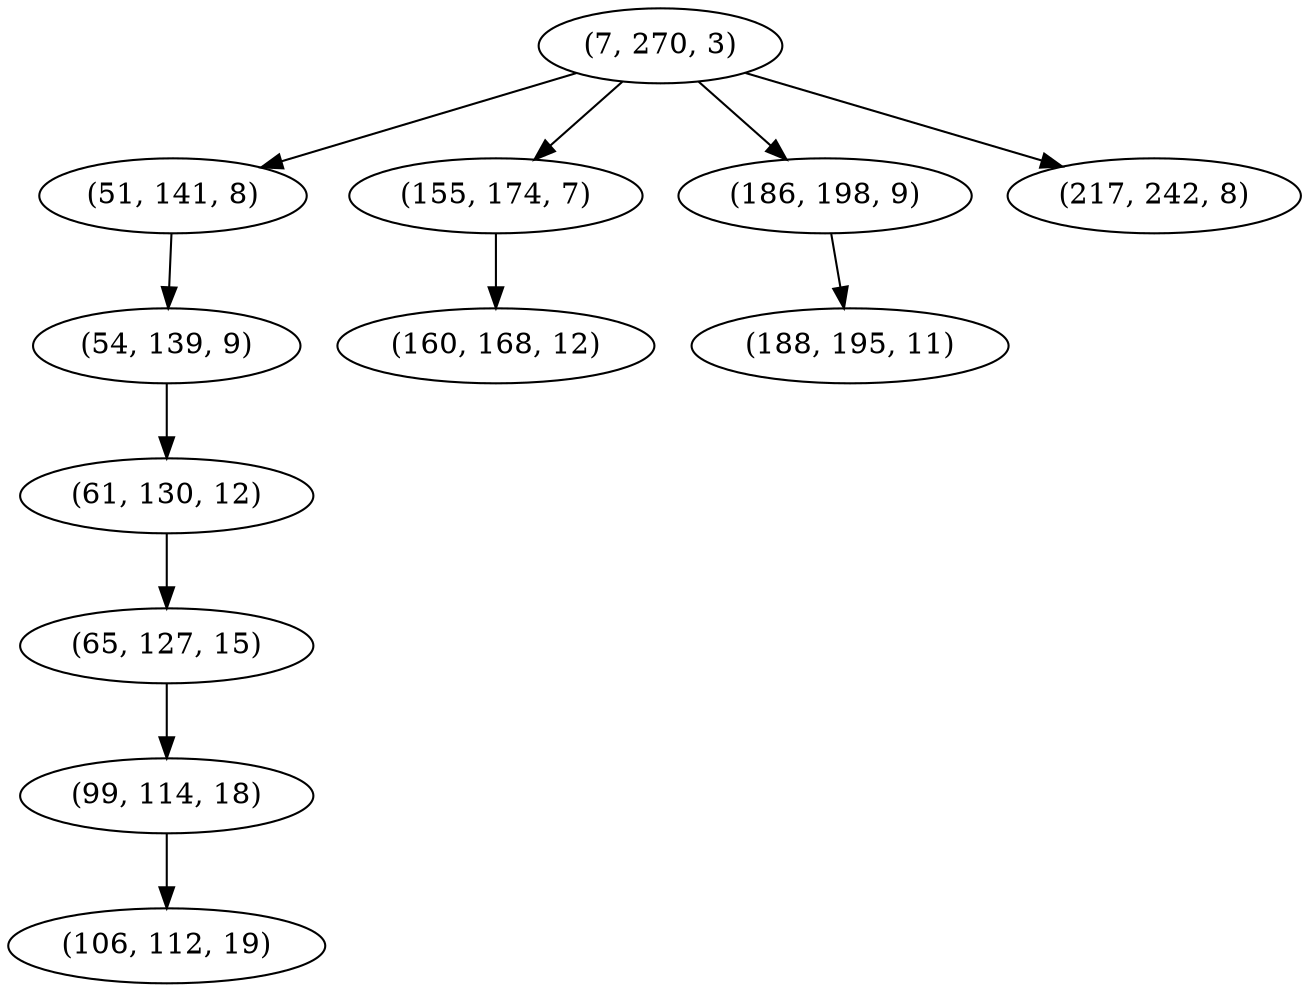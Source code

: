 digraph tree {
    "(7, 270, 3)";
    "(51, 141, 8)";
    "(54, 139, 9)";
    "(61, 130, 12)";
    "(65, 127, 15)";
    "(99, 114, 18)";
    "(106, 112, 19)";
    "(155, 174, 7)";
    "(160, 168, 12)";
    "(186, 198, 9)";
    "(188, 195, 11)";
    "(217, 242, 8)";
    "(7, 270, 3)" -> "(51, 141, 8)";
    "(7, 270, 3)" -> "(155, 174, 7)";
    "(7, 270, 3)" -> "(186, 198, 9)";
    "(7, 270, 3)" -> "(217, 242, 8)";
    "(51, 141, 8)" -> "(54, 139, 9)";
    "(54, 139, 9)" -> "(61, 130, 12)";
    "(61, 130, 12)" -> "(65, 127, 15)";
    "(65, 127, 15)" -> "(99, 114, 18)";
    "(99, 114, 18)" -> "(106, 112, 19)";
    "(155, 174, 7)" -> "(160, 168, 12)";
    "(186, 198, 9)" -> "(188, 195, 11)";
}
